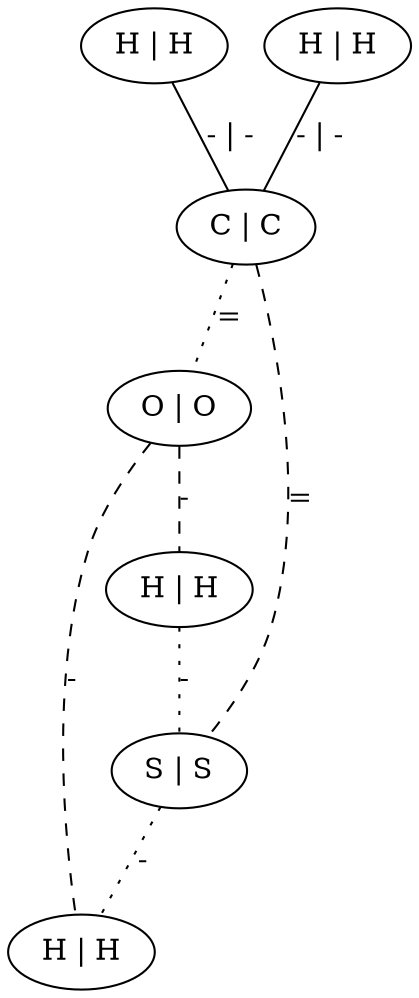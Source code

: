 graph G {
	0 [ label="H | H" ]
	1 [ label="H | H" ]
	2 [ label="C | C" ]
	3 [ label="O | O" ]
	4 [ label="H | H" ]
	5 [ label="S | S" ]
	6 [ label="H | H" ]
	0 -- 2 [ label="- | -" ]
	1 -- 2 [ label="- | -" ]
	2 -- 3 [ style=dotted label="=" ]
	2 -- 5 [ style=dashed label="=" ]
	3 -- 4 [ style=dashed label="-" ]
	3 -- 6 [ style=dashed label="-" ]
	4 -- 5 [ style=dotted label="-" ]
	5 -- 6 [ style=dotted label="-" ]
}
